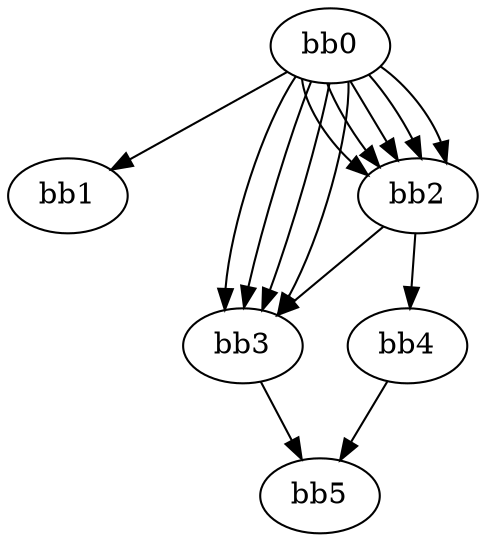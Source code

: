 digraph {
    0 [ label = "bb0\l" ]
    1 [ label = "bb1\l" ]
    2 [ label = "bb2\l" ]
    3 [ label = "bb3\l" ]
    4 [ label = "bb4\l" ]
    5 [ label = "bb5\l" ]
    0 -> 1 [ ]
    0 -> 2 [ ]
    0 -> 2 [ ]
    0 -> 2 [ ]
    0 -> 2 [ ]
    0 -> 2 [ ]
    0 -> 3 [ ]
    0 -> 3 [ ]
    0 -> 3 [ ]
    0 -> 3 [ ]
    2 -> 3 [ ]
    2 -> 4 [ ]
    3 -> 5 [ ]
    4 -> 5 [ ]
}

